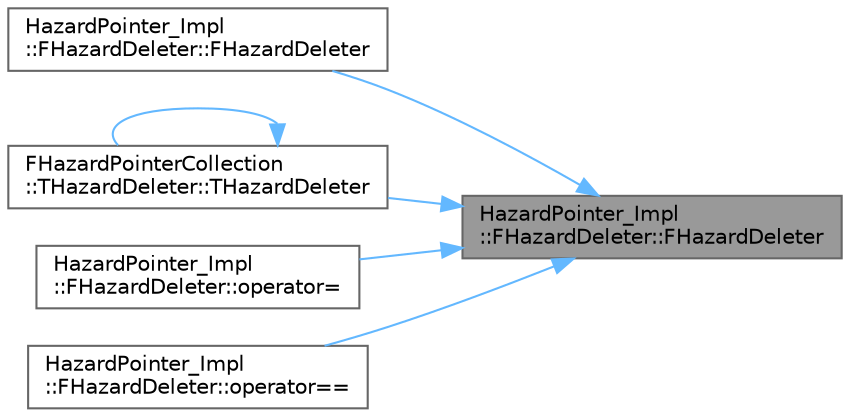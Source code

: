 digraph "HazardPointer_Impl::FHazardDeleter::FHazardDeleter"
{
 // INTERACTIVE_SVG=YES
 // LATEX_PDF_SIZE
  bgcolor="transparent";
  edge [fontname=Helvetica,fontsize=10,labelfontname=Helvetica,labelfontsize=10];
  node [fontname=Helvetica,fontsize=10,shape=box,height=0.2,width=0.4];
  rankdir="RL";
  Node1 [id="Node000001",label="HazardPointer_Impl\l::FHazardDeleter::FHazardDeleter",height=0.2,width=0.4,color="gray40", fillcolor="grey60", style="filled", fontcolor="black",tooltip=" "];
  Node1 -> Node2 [id="edge1_Node000001_Node000002",dir="back",color="steelblue1",style="solid",tooltip=" "];
  Node2 [id="Node000002",label="HazardPointer_Impl\l::FHazardDeleter::FHazardDeleter",height=0.2,width=0.4,color="grey40", fillcolor="white", style="filled",URL="$d7/dcf/classHazardPointer__Impl_1_1FHazardDeleter.html#a3c29163ac54beafce93dc3afa322d7ff",tooltip=" "];
  Node1 -> Node3 [id="edge2_Node000001_Node000003",dir="back",color="steelblue1",style="solid",tooltip=" "];
  Node3 [id="Node000003",label="FHazardPointerCollection\l::THazardDeleter::THazardDeleter",height=0.2,width=0.4,color="grey40", fillcolor="white", style="filled",URL="$d8/d11/classFHazardPointerCollection_1_1THazardDeleter.html#af99642dd9d0e093d615f5b28a1f7a0a5",tooltip=" "];
  Node3 -> Node3 [id="edge3_Node000003_Node000003",dir="back",color="steelblue1",style="solid",tooltip=" "];
  Node1 -> Node4 [id="edge4_Node000001_Node000004",dir="back",color="steelblue1",style="solid",tooltip=" "];
  Node4 [id="Node000004",label="HazardPointer_Impl\l::FHazardDeleter::operator=",height=0.2,width=0.4,color="grey40", fillcolor="white", style="filled",URL="$d7/dcf/classHazardPointer__Impl_1_1FHazardDeleter.html#ac13ff2714517cc6dbb4950008271d9fa",tooltip=" "];
  Node1 -> Node5 [id="edge5_Node000001_Node000005",dir="back",color="steelblue1",style="solid",tooltip=" "];
  Node5 [id="Node000005",label="HazardPointer_Impl\l::FHazardDeleter::operator==",height=0.2,width=0.4,color="grey40", fillcolor="white", style="filled",URL="$d7/dcf/classHazardPointer__Impl_1_1FHazardDeleter.html#ad6b78ac96d98e4828014b8599d92b126",tooltip=" "];
}
